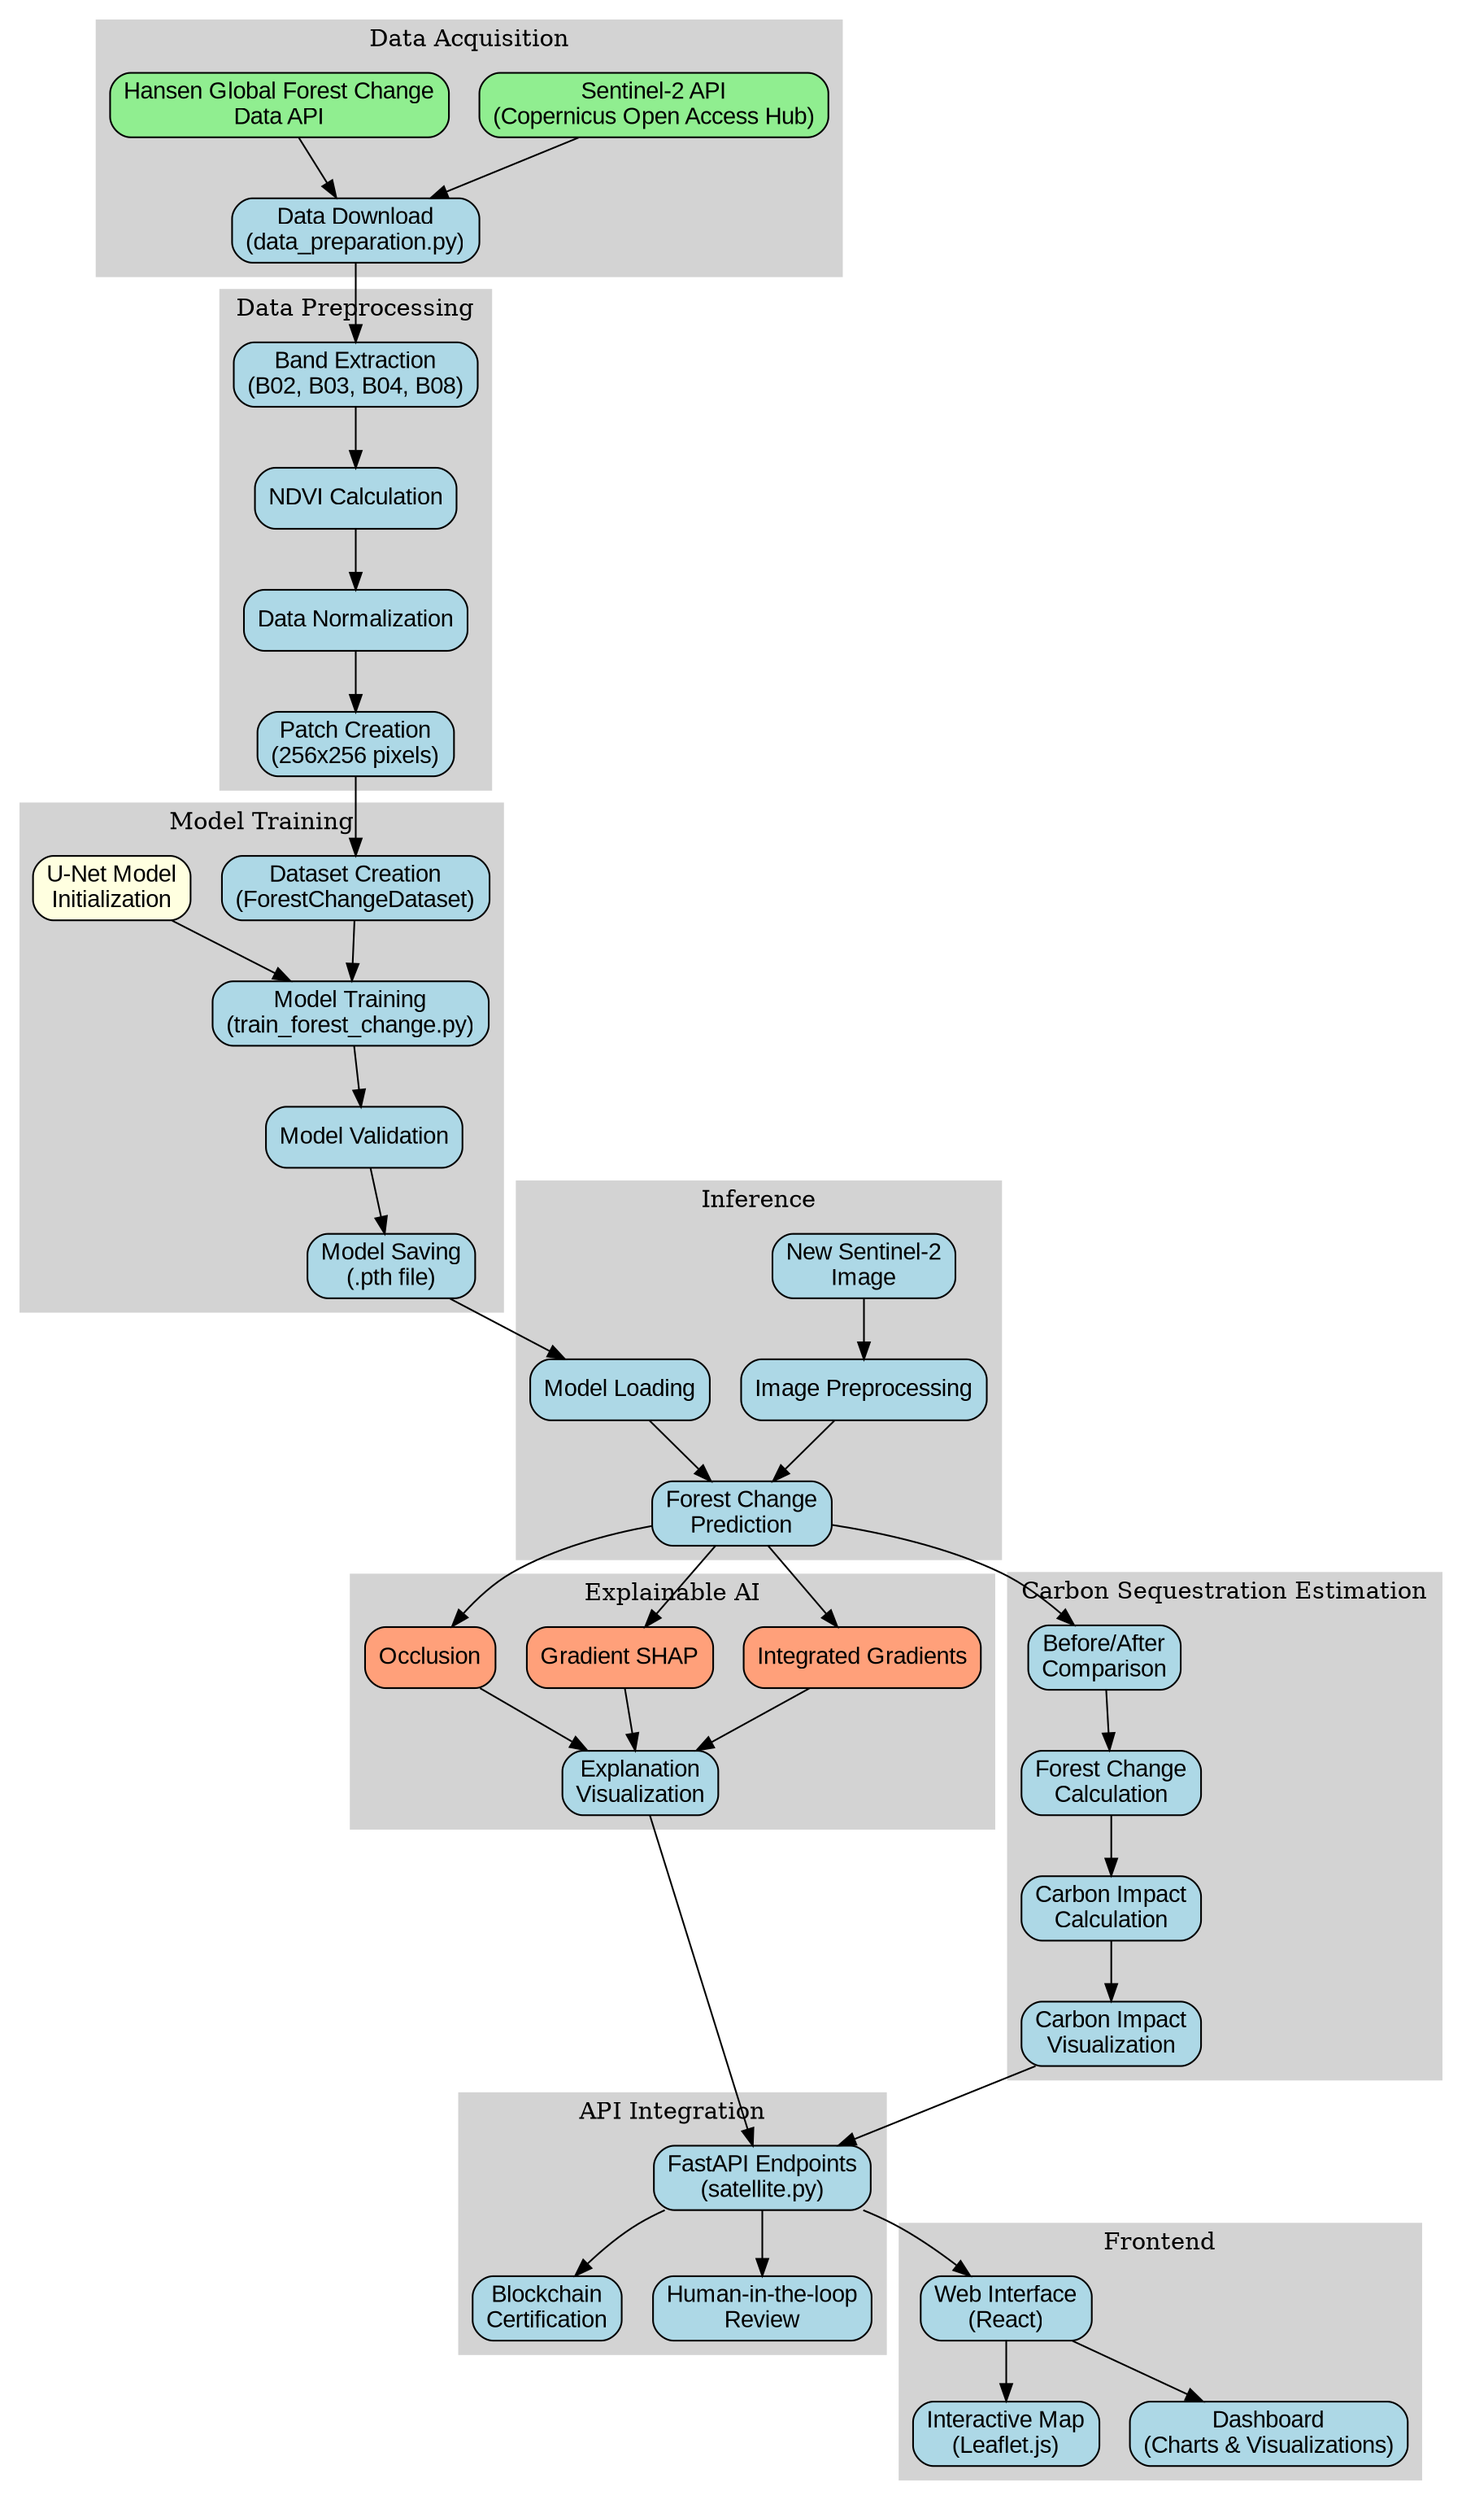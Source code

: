 digraph CarbonCreditML {
    // Graph settings
    rankdir=TB;
    node [shape=box, style="rounded,filled", fillcolor=lightblue, fontname="Arial"];
    edge [fontname="Arial"];
    
    // Data Acquisition
    subgraph cluster_data_acquisition {
        label="Data Acquisition";
        style=filled;
        color=lightgrey;
        
        sentinel_api [label="Sentinel-2 API\n(Copernicus Open Access Hub)", fillcolor=lightgreen];
        hansen_api [label="Hansen Global Forest Change\nData API", fillcolor=lightgreen];
        data_download [label="Data Download\n(data_preparation.py)"];
        
        sentinel_api -> data_download;
        hansen_api -> data_download;
    }
    
    // Data Preprocessing
    subgraph cluster_preprocessing {
        label="Data Preprocessing";
        style=filled;
        color=lightgrey;
        
        band_extraction [label="Band Extraction\n(B02, B03, B04, B08)"];
        ndvi_calculation [label="NDVI Calculation"];
        data_normalization [label="Data Normalization"];
        patch_creation [label="Patch Creation\n(256x256 pixels)"];
        
        data_download -> band_extraction;
        band_extraction -> ndvi_calculation;
        ndvi_calculation -> data_normalization;
        data_normalization -> patch_creation;
    }
    
    // Model Training
    subgraph cluster_training {
        label="Model Training";
        style=filled;
        color=lightgrey;
        
        dataset_creation [label="Dataset Creation\n(ForestChangeDataset)"];
        unet_model [label="U-Net Model\nInitialization", fillcolor=lightyellow];
        model_training [label="Model Training\n(train_forest_change.py)"];
        model_validation [label="Model Validation"];
        model_saving [label="Model Saving\n(.pth file)"];
        
        patch_creation -> dataset_creation;
        dataset_creation -> model_training;
        unet_model -> model_training;
        model_training -> model_validation;
        model_validation -> model_saving;
    }
    
    // Inference
    subgraph cluster_inference {
        label="Inference";
        style=filled;
        color=lightgrey;
        
        new_image [label="New Sentinel-2\nImage"];
        image_preprocessing [label="Image Preprocessing"];
        model_loading [label="Model Loading"];
        prediction [label="Forest Change\nPrediction"];
        
        new_image -> image_preprocessing;
        model_saving -> model_loading;
        image_preprocessing -> prediction;
        model_loading -> prediction;
    }
    
    // Explainable AI
    subgraph cluster_xai {
        label="Explainable AI";
        style=filled;
        color=lightgrey;
        
        integrated_gradients [label="Integrated Gradients", fillcolor=lightsalmon];
        gradient_shap [label="Gradient SHAP", fillcolor=lightsalmon];
        occlusion [label="Occlusion", fillcolor=lightsalmon];
        explanation_viz [label="Explanation\nVisualization"];
        
        prediction -> integrated_gradients;
        prediction -> gradient_shap;
        prediction -> occlusion;
        integrated_gradients -> explanation_viz;
        gradient_shap -> explanation_viz;
        occlusion -> explanation_viz;
    }
    
    // Carbon Estimation
    subgraph cluster_carbon {
        label="Carbon Sequestration Estimation";
        style=filled;
        color=lightgrey;
        
        before_after [label="Before/After\nComparison"];
        forest_change [label="Forest Change\nCalculation"];
        carbon_calculation [label="Carbon Impact\nCalculation"];
        carbon_viz [label="Carbon Impact\nVisualization"];
        
        prediction -> before_after;
        before_after -> forest_change;
        forest_change -> carbon_calculation;
        carbon_calculation -> carbon_viz;
    }
    
    // API Integration
    subgraph cluster_api {
        label="API Integration";
        style=filled;
        color=lightgrey;
        
        api_endpoints [label="FastAPI Endpoints\n(satellite.py)"];
        blockchain_cert [label="Blockchain\nCertification"];
        human_review [label="Human-in-the-loop\nReview"];
        
        explanation_viz -> api_endpoints;
        carbon_viz -> api_endpoints;
        api_endpoints -> blockchain_cert;
        api_endpoints -> human_review;
    }
    
    // Frontend
    subgraph cluster_frontend {
        label="Frontend";
        style=filled;
        color=lightgrey;
        
        web_interface [label="Web Interface\n(React)"];
        interactive_map [label="Interactive Map\n(Leaflet.js)"];
        dashboard [label="Dashboard\n(Charts & Visualizations)"];
        
        api_endpoints -> web_interface;
        web_interface -> interactive_map;
        web_interface -> dashboard;
    }
}
